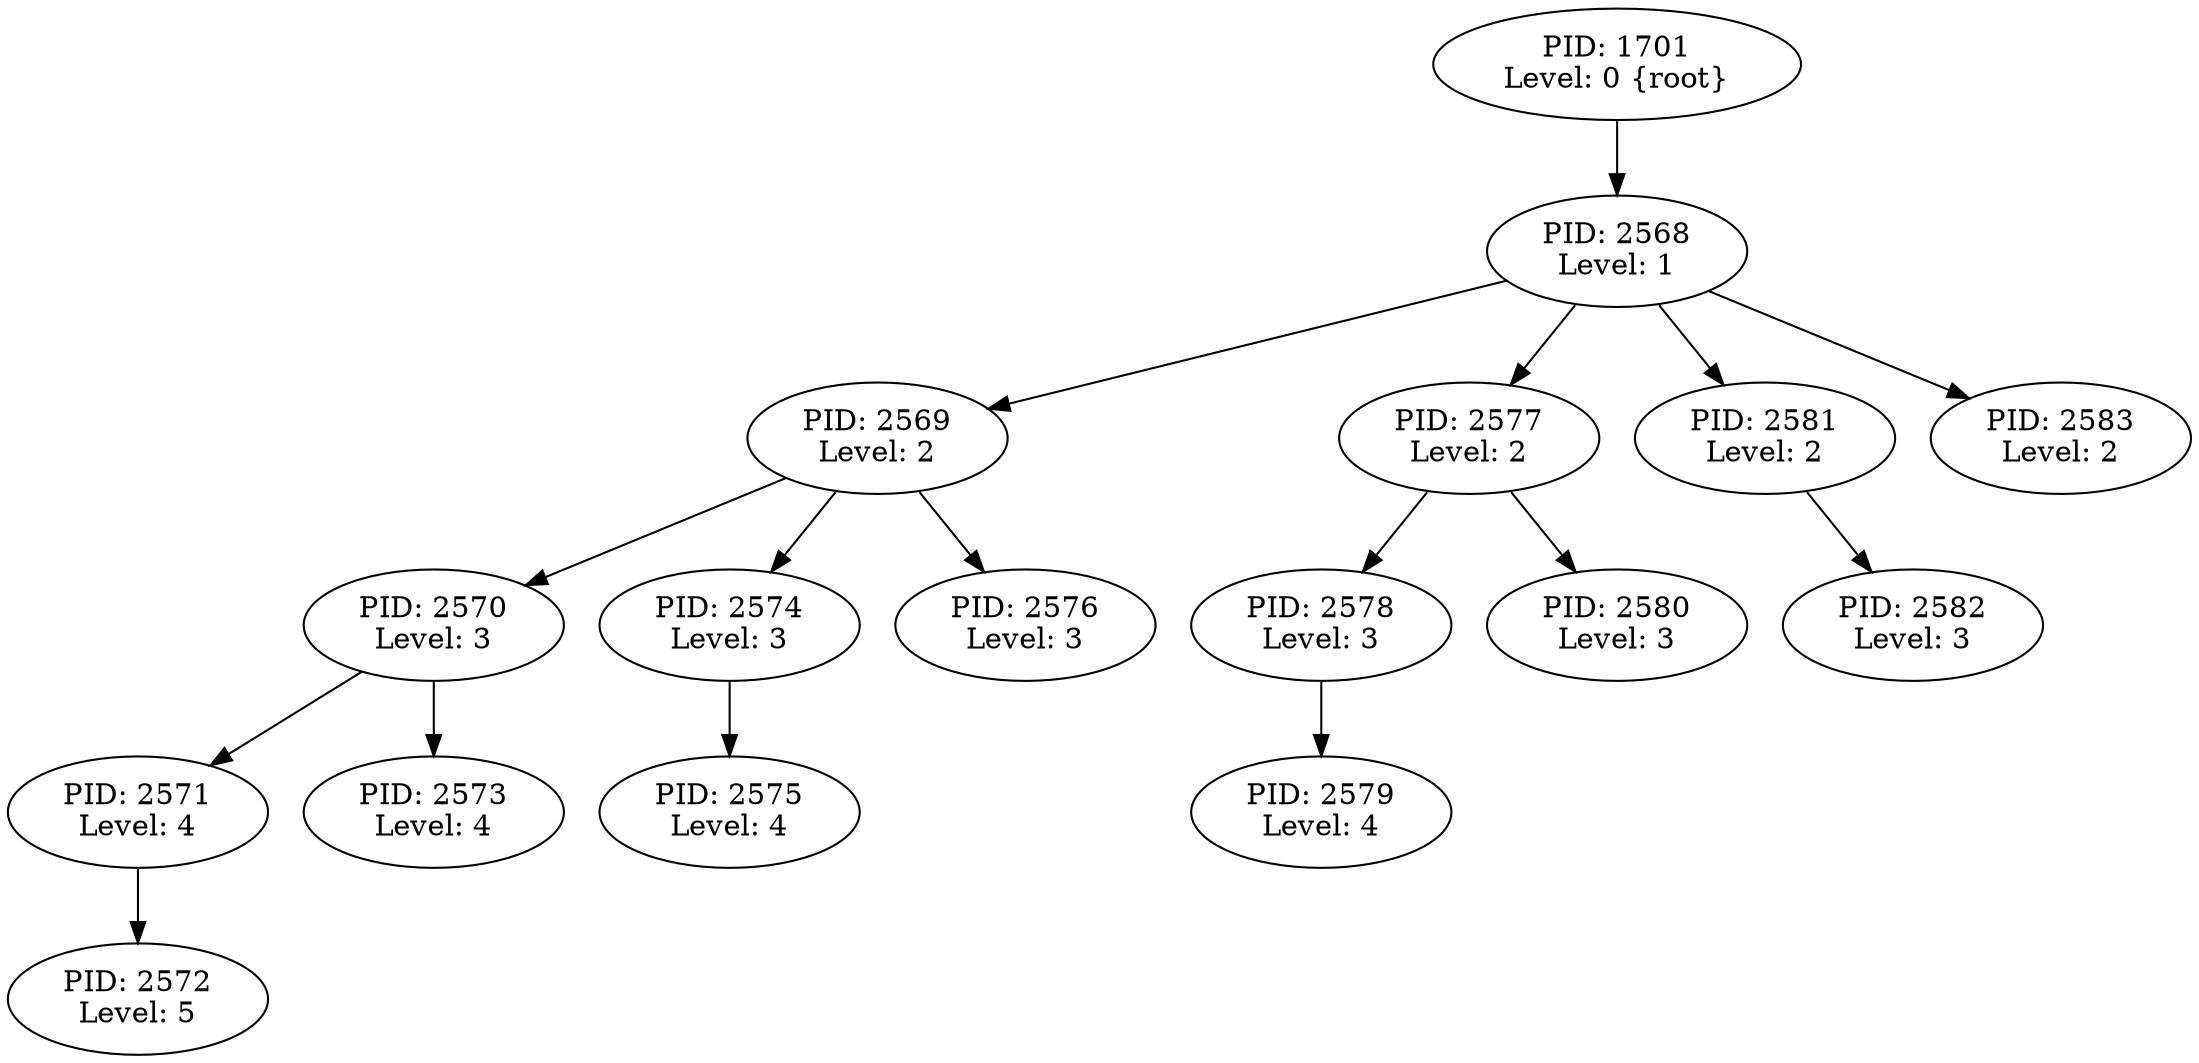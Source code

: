 digraph G{
	1701 [label="PID: 1701\nLevel: 0 {root}"];
	1701 -> 2568;
	2568 [label="PID: 2568\nLevel: 1"];
	2568 -> 2569;
	2569 [label="PID: 2569\nLevel: 2"];
	2569 -> 2570;
	2570 [label="PID: 2570\nLevel: 3"];
	2570 -> 2571;
	2571 [label="PID: 2571\nLevel: 4"];
	2571 -> 2572;
	2572 [label="PID: 2572\nLevel: 5"];
	2570 -> 2573;
	2573 [label="PID: 2573\nLevel: 4"];
	2569 -> 2574;
	2574 [label="PID: 2574\nLevel: 3"];
	2574 -> 2575;
	2575 [label="PID: 2575\nLevel: 4"];
	2569 -> 2576;
	2576 [label="PID: 2576\nLevel: 3"];
	2568 -> 2577;
	2577 [label="PID: 2577\nLevel: 2"];
	2577 -> 2578;
	2578 [label="PID: 2578\nLevel: 3"];
	2578 -> 2579;
	2579 [label="PID: 2579\nLevel: 4"];
	2577 -> 2580;
	2580 [label="PID: 2580\nLevel: 3"];	
	2568 -> 2581;
	2581 [label="PID: 2581\nLevel: 2"];
	2581 -> 2582;
	2582 [label="PID: 2582\nLevel: 3"];
	2568 -> 2583;
	2583 [label="PID: 2583\nLevel: 2"];
/**/	
}